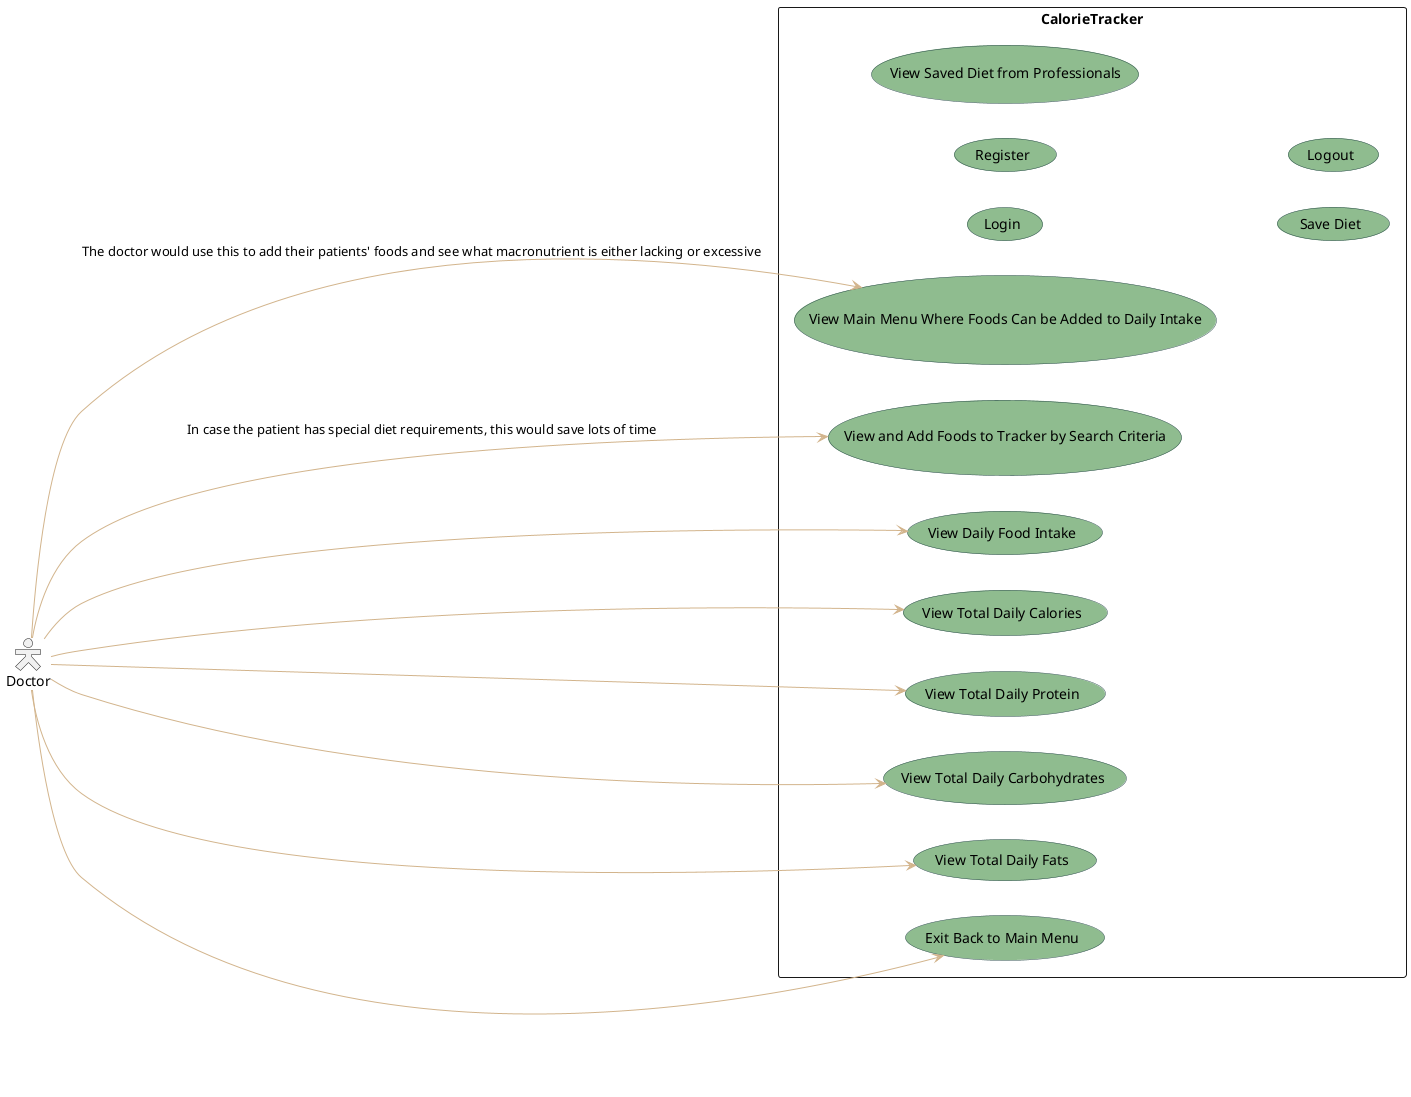 @startuml doctor
skinparam actorStyle Hollow 
skinparam usecase {
BackgroundColor DarkSeaGreen
BorderColor DarkSlateGray

BackgroundColor<< Main >> YellowGreen 
BorderColor<< Main >> YellowGreen 

ArrowColor tan 
ActorBorderColor black
ActorFontName Courier

ActorBackgroundColor<< Human >> Black
}
left to right direction
actor Doctor
rectangle CalorieTracker {
  (Login)
  (Register)
  (View Saved Diet from Professionals)
  (View Main Menu Where Foods Can be Added to Daily Intake)
  (View and Add Foods to Tracker by Search Criteria)
  (View Daily Food Intake)
  (View Total Daily Calories)
  (View Total Daily Protein)
  (View Total Daily Carbohydrates)
  (View Total Daily Fats)
  (Exit Back to Main Menu)
  (Save Diet)
  (Logout)
}
Doctor --> (View Main Menu Where Foods Can be Added to Daily Intake) : The doctor would use this to add their patients' foods and see what macronutrient is either lacking or excessive 
Doctor --> (View and Add Foods to Tracker by Search Criteria) : In case the patient has special diet requirements, this would save lots of time
Doctor --> (View Daily Food Intake)
Doctor --> (View Total Daily Calories)
Doctor --> (View Total Daily Protein)
Doctor --> (View Total Daily Carbohydrates)
Doctor --> (View Total Daily Fats)
Doctor --> (Exit Back to Main Menu)
@enduml